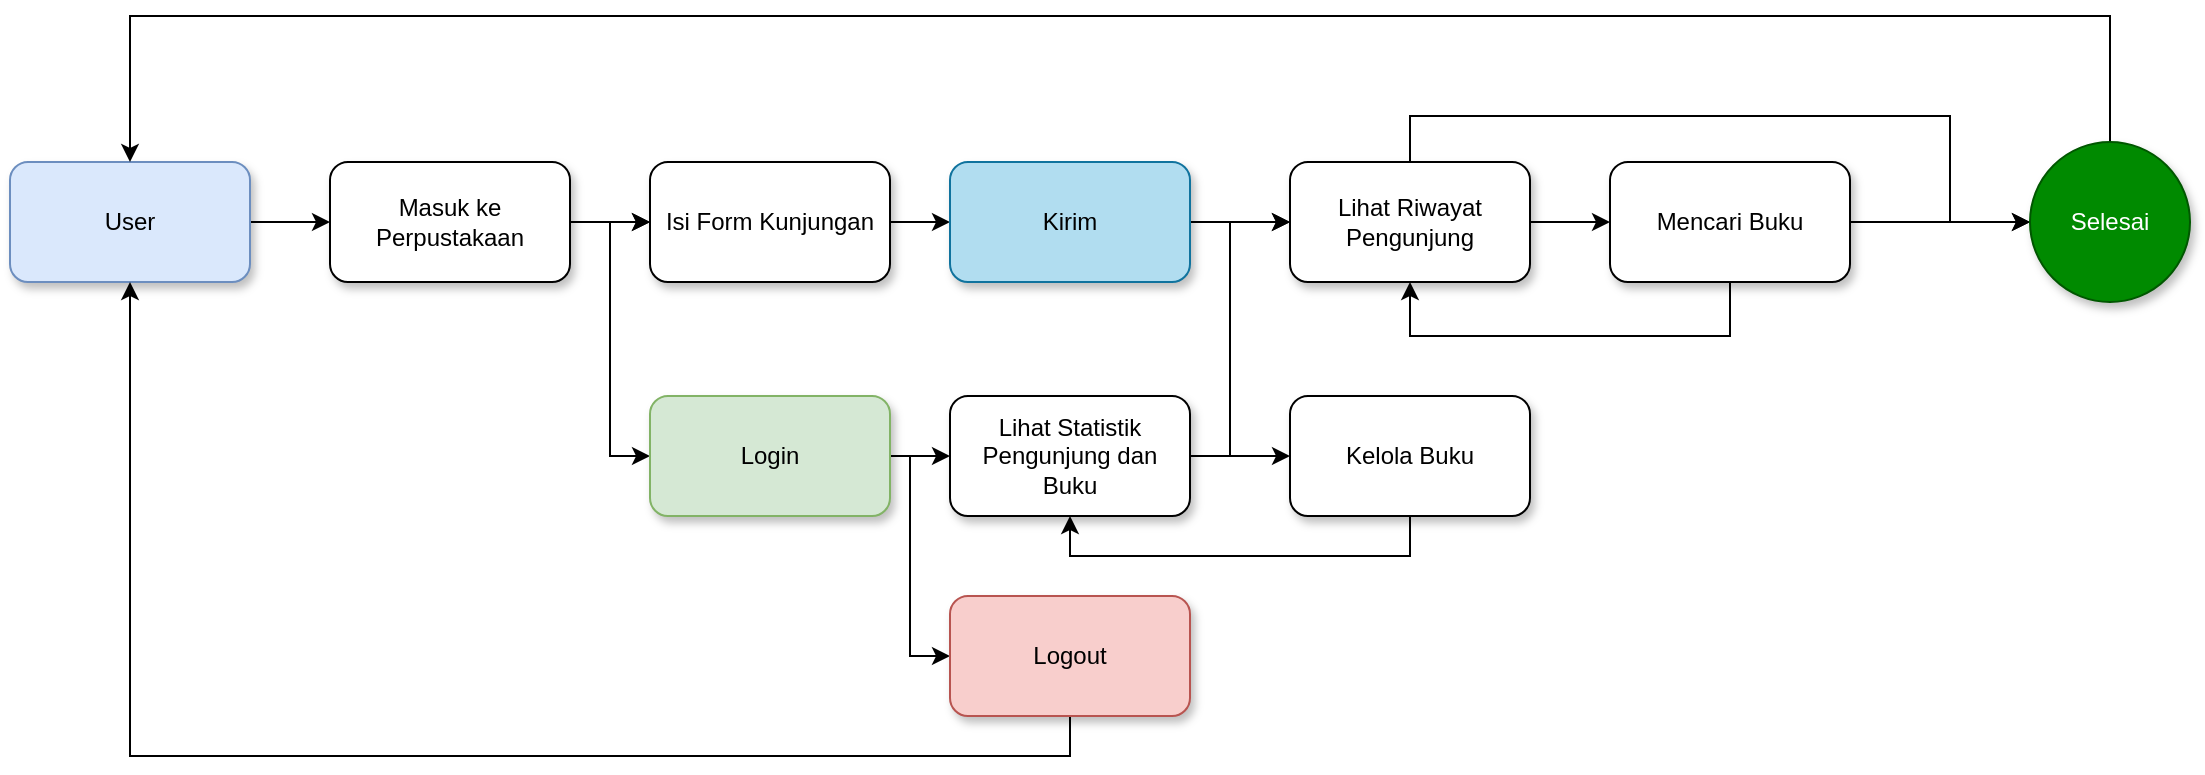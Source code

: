<mxfile version="23.0.0" type="github">
  <diagram name="Page-1" id="S0RyMMKHgEOpjeWuO68h">
    <mxGraphModel dx="1195" dy="615" grid="1" gridSize="10" guides="1" tooltips="1" connect="1" arrows="1" fold="1" page="1" pageScale="1" pageWidth="1169" pageHeight="827" math="0" shadow="0">
      <root>
        <mxCell id="0" />
        <mxCell id="1" parent="0" />
        <mxCell id="ep44QksUu1YwrLeQQn0t-4" value="" style="edgeStyle=orthogonalEdgeStyle;rounded=0;orthogonalLoop=1;jettySize=auto;html=1;" edge="1" parent="1" source="ep44QksUu1YwrLeQQn0t-2" target="ep44QksUu1YwrLeQQn0t-3">
          <mxGeometry relative="1" as="geometry" />
        </mxCell>
        <mxCell id="ep44QksUu1YwrLeQQn0t-2" value="User" style="rounded=1;whiteSpace=wrap;html=1;shadow=1;fillColor=#dae8fc;strokeColor=#6c8ebf;" vertex="1" parent="1">
          <mxGeometry x="30" y="383" width="120" height="60" as="geometry" />
        </mxCell>
        <mxCell id="ep44QksUu1YwrLeQQn0t-6" value="" style="edgeStyle=orthogonalEdgeStyle;rounded=0;orthogonalLoop=1;jettySize=auto;html=1;" edge="1" parent="1" source="ep44QksUu1YwrLeQQn0t-3" target="ep44QksUu1YwrLeQQn0t-5">
          <mxGeometry relative="1" as="geometry" />
        </mxCell>
        <mxCell id="ep44QksUu1YwrLeQQn0t-28" value="" style="edgeStyle=orthogonalEdgeStyle;rounded=0;orthogonalLoop=1;jettySize=auto;html=1;fontFamily=Helvetica;fontSize=12;fontColor=default;" edge="1" parent="1" source="ep44QksUu1YwrLeQQn0t-3" target="ep44QksUu1YwrLeQQn0t-5">
          <mxGeometry relative="1" as="geometry" />
        </mxCell>
        <mxCell id="ep44QksUu1YwrLeQQn0t-31" value="" style="edgeStyle=orthogonalEdgeStyle;rounded=0;orthogonalLoop=1;jettySize=auto;html=1;fontFamily=Helvetica;fontSize=12;fontColor=default;entryX=0;entryY=0.5;entryDx=0;entryDy=0;" edge="1" parent="1" source="ep44QksUu1YwrLeQQn0t-3" target="ep44QksUu1YwrLeQQn0t-30">
          <mxGeometry relative="1" as="geometry">
            <Array as="points">
              <mxPoint x="330" y="413" />
              <mxPoint x="330" y="530" />
            </Array>
          </mxGeometry>
        </mxCell>
        <mxCell id="ep44QksUu1YwrLeQQn0t-3" value="Masuk ke Perpustakaan" style="rounded=1;whiteSpace=wrap;html=1;shadow=1;" vertex="1" parent="1">
          <mxGeometry x="190" y="383" width="120" height="60" as="geometry" />
        </mxCell>
        <mxCell id="ep44QksUu1YwrLeQQn0t-25" value="" style="edgeStyle=orthogonalEdgeStyle;rounded=0;orthogonalLoop=1;jettySize=auto;html=1;fontFamily=Helvetica;fontSize=12;fontColor=default;" edge="1" parent="1" source="ep44QksUu1YwrLeQQn0t-5" target="ep44QksUu1YwrLeQQn0t-24">
          <mxGeometry relative="1" as="geometry" />
        </mxCell>
        <mxCell id="ep44QksUu1YwrLeQQn0t-5" value="Isi Form Kunjungan" style="whiteSpace=wrap;html=1;rounded=1;shadow=1;" vertex="1" parent="1">
          <mxGeometry x="350" y="383" width="120" height="60" as="geometry" />
        </mxCell>
        <mxCell id="ep44QksUu1YwrLeQQn0t-12" value="" style="edgeStyle=orthogonalEdgeStyle;rounded=0;orthogonalLoop=1;jettySize=auto;html=1;" edge="1" parent="1" source="ep44QksUu1YwrLeQQn0t-7" target="ep44QksUu1YwrLeQQn0t-11">
          <mxGeometry relative="1" as="geometry" />
        </mxCell>
        <mxCell id="ep44QksUu1YwrLeQQn0t-16" style="rounded=0;orthogonalLoop=1;jettySize=auto;html=1;exitX=0.5;exitY=0;exitDx=0;exitDy=0;entryX=0;entryY=0.5;entryDx=0;entryDy=0;edgeStyle=orthogonalEdgeStyle;" edge="1" parent="1" source="ep44QksUu1YwrLeQQn0t-7" target="ep44QksUu1YwrLeQQn0t-15">
          <mxGeometry relative="1" as="geometry">
            <mxPoint x="1030" y="410" as="targetPoint" />
            <Array as="points">
              <mxPoint x="730" y="360" />
              <mxPoint x="1000" y="360" />
              <mxPoint x="1000" y="413" />
            </Array>
          </mxGeometry>
        </mxCell>
        <mxCell id="ep44QksUu1YwrLeQQn0t-7" value="Lihat Riwayat Pengunjung" style="whiteSpace=wrap;html=1;rounded=1;shadow=1;" vertex="1" parent="1">
          <mxGeometry x="670" y="383" width="120" height="60" as="geometry" />
        </mxCell>
        <mxCell id="ep44QksUu1YwrLeQQn0t-17" style="edgeStyle=orthogonalEdgeStyle;rounded=0;orthogonalLoop=1;jettySize=auto;html=1;entryX=0;entryY=0.5;entryDx=0;entryDy=0;" edge="1" parent="1" source="ep44QksUu1YwrLeQQn0t-11" target="ep44QksUu1YwrLeQQn0t-15">
          <mxGeometry relative="1" as="geometry" />
        </mxCell>
        <mxCell id="ep44QksUu1YwrLeQQn0t-18" style="edgeStyle=orthogonalEdgeStyle;rounded=0;orthogonalLoop=1;jettySize=auto;html=1;exitX=0.5;exitY=1;exitDx=0;exitDy=0;entryX=0.5;entryY=1;entryDx=0;entryDy=0;" edge="1" parent="1" source="ep44QksUu1YwrLeQQn0t-11" target="ep44QksUu1YwrLeQQn0t-7">
          <mxGeometry relative="1" as="geometry">
            <mxPoint x="730" y="460" as="targetPoint" />
            <Array as="points">
              <mxPoint x="890" y="470" />
              <mxPoint x="730" y="470" />
            </Array>
          </mxGeometry>
        </mxCell>
        <mxCell id="ep44QksUu1YwrLeQQn0t-11" value="Mencari Buku" style="whiteSpace=wrap;html=1;rounded=1;shadow=1;" vertex="1" parent="1">
          <mxGeometry x="830" y="383" width="120" height="60" as="geometry" />
        </mxCell>
        <mxCell id="ep44QksUu1YwrLeQQn0t-19" style="edgeStyle=orthogonalEdgeStyle;rounded=0;orthogonalLoop=1;jettySize=auto;html=1;entryX=0.5;entryY=0;entryDx=0;entryDy=0;" edge="1" parent="1" source="ep44QksUu1YwrLeQQn0t-15" target="ep44QksUu1YwrLeQQn0t-2">
          <mxGeometry relative="1" as="geometry">
            <Array as="points">
              <mxPoint x="1080" y="310" />
              <mxPoint x="90" y="310" />
            </Array>
          </mxGeometry>
        </mxCell>
        <mxCell id="ep44QksUu1YwrLeQQn0t-15" value="Selesai" style="ellipse;whiteSpace=wrap;html=1;aspect=fixed;shadow=1;fillColor=#008a00;strokeColor=#005700;fontColor=#ffffff;" vertex="1" parent="1">
          <mxGeometry x="1040" y="373" width="80" height="80" as="geometry" />
        </mxCell>
        <mxCell id="ep44QksUu1YwrLeQQn0t-26" value="" style="edgeStyle=orthogonalEdgeStyle;rounded=0;orthogonalLoop=1;jettySize=auto;html=1;fontFamily=Helvetica;fontSize=12;fontColor=default;" edge="1" parent="1" source="ep44QksUu1YwrLeQQn0t-24" target="ep44QksUu1YwrLeQQn0t-7">
          <mxGeometry relative="1" as="geometry" />
        </mxCell>
        <mxCell id="ep44QksUu1YwrLeQQn0t-24" value="Kirim" style="whiteSpace=wrap;html=1;rounded=1;shadow=1;fillColor=#b1ddf0;strokeColor=#10739e;" vertex="1" parent="1">
          <mxGeometry x="500" y="383" width="120" height="60" as="geometry" />
        </mxCell>
        <mxCell id="ep44QksUu1YwrLeQQn0t-38" value="" style="edgeStyle=orthogonalEdgeStyle;rounded=0;orthogonalLoop=1;jettySize=auto;html=1;fontFamily=Helvetica;fontSize=12;fontColor=default;" edge="1" parent="1" source="ep44QksUu1YwrLeQQn0t-30" target="ep44QksUu1YwrLeQQn0t-37">
          <mxGeometry relative="1" as="geometry" />
        </mxCell>
        <mxCell id="ep44QksUu1YwrLeQQn0t-46" value="" style="edgeStyle=orthogonalEdgeStyle;rounded=0;orthogonalLoop=1;jettySize=auto;html=1;fontFamily=Helvetica;fontSize=12;fontColor=default;" edge="1" parent="1" source="ep44QksUu1YwrLeQQn0t-30" target="ep44QksUu1YwrLeQQn0t-45">
          <mxGeometry relative="1" as="geometry">
            <Array as="points">
              <mxPoint x="480" y="530" />
              <mxPoint x="480" y="630" />
            </Array>
          </mxGeometry>
        </mxCell>
        <mxCell id="ep44QksUu1YwrLeQQn0t-30" value="Login" style="rounded=1;whiteSpace=wrap;html=1;shadow=1;strokeColor=#82b366;align=center;verticalAlign=middle;fontFamily=Helvetica;fontSize=12;fillColor=#d5e8d4;" vertex="1" parent="1">
          <mxGeometry x="350" y="500" width="120" height="60" as="geometry" />
        </mxCell>
        <mxCell id="ep44QksUu1YwrLeQQn0t-39" style="edgeStyle=orthogonalEdgeStyle;rounded=0;orthogonalLoop=1;jettySize=auto;html=1;entryX=0;entryY=0.5;entryDx=0;entryDy=0;fontFamily=Helvetica;fontSize=12;fontColor=default;" edge="1" parent="1" source="ep44QksUu1YwrLeQQn0t-37" target="ep44QksUu1YwrLeQQn0t-7">
          <mxGeometry relative="1" as="geometry">
            <Array as="points">
              <mxPoint x="640" y="530" />
              <mxPoint x="640" y="413" />
            </Array>
          </mxGeometry>
        </mxCell>
        <mxCell id="ep44QksUu1YwrLeQQn0t-41" value="" style="edgeStyle=orthogonalEdgeStyle;rounded=0;orthogonalLoop=1;jettySize=auto;html=1;fontFamily=Helvetica;fontSize=12;fontColor=default;" edge="1" parent="1" source="ep44QksUu1YwrLeQQn0t-37" target="ep44QksUu1YwrLeQQn0t-40">
          <mxGeometry relative="1" as="geometry" />
        </mxCell>
        <mxCell id="ep44QksUu1YwrLeQQn0t-37" value="Lihat Statistik Pengunjung dan Buku" style="rounded=1;whiteSpace=wrap;html=1;shadow=1;strokeColor=default;align=center;verticalAlign=middle;fontFamily=Helvetica;fontSize=12;fontColor=default;fillColor=default;" vertex="1" parent="1">
          <mxGeometry x="500" y="500" width="120" height="60" as="geometry" />
        </mxCell>
        <mxCell id="ep44QksUu1YwrLeQQn0t-43" style="edgeStyle=orthogonalEdgeStyle;rounded=0;orthogonalLoop=1;jettySize=auto;html=1;entryX=0.5;entryY=1;entryDx=0;entryDy=0;fontFamily=Helvetica;fontSize=12;fontColor=default;exitX=0.5;exitY=1;exitDx=0;exitDy=0;" edge="1" parent="1" source="ep44QksUu1YwrLeQQn0t-40" target="ep44QksUu1YwrLeQQn0t-37">
          <mxGeometry relative="1" as="geometry" />
        </mxCell>
        <mxCell id="ep44QksUu1YwrLeQQn0t-40" value="Kelola Buku" style="rounded=1;whiteSpace=wrap;html=1;shadow=1;strokeColor=default;align=center;verticalAlign=middle;fontFamily=Helvetica;fontSize=12;fontColor=default;fillColor=default;" vertex="1" parent="1">
          <mxGeometry x="670" y="500" width="120" height="60" as="geometry" />
        </mxCell>
        <mxCell id="ep44QksUu1YwrLeQQn0t-47" style="edgeStyle=orthogonalEdgeStyle;rounded=0;orthogonalLoop=1;jettySize=auto;html=1;entryX=0.5;entryY=1;entryDx=0;entryDy=0;fontFamily=Helvetica;fontSize=12;fontColor=default;exitX=0.5;exitY=1;exitDx=0;exitDy=0;" edge="1" parent="1" source="ep44QksUu1YwrLeQQn0t-45" target="ep44QksUu1YwrLeQQn0t-2">
          <mxGeometry relative="1" as="geometry" />
        </mxCell>
        <mxCell id="ep44QksUu1YwrLeQQn0t-45" value="Logout" style="rounded=1;whiteSpace=wrap;html=1;shadow=1;strokeColor=#b85450;align=center;verticalAlign=middle;fontFamily=Helvetica;fontSize=12;fillColor=#f8cecc;" vertex="1" parent="1">
          <mxGeometry x="500" y="600" width="120" height="60" as="geometry" />
        </mxCell>
      </root>
    </mxGraphModel>
  </diagram>
</mxfile>
